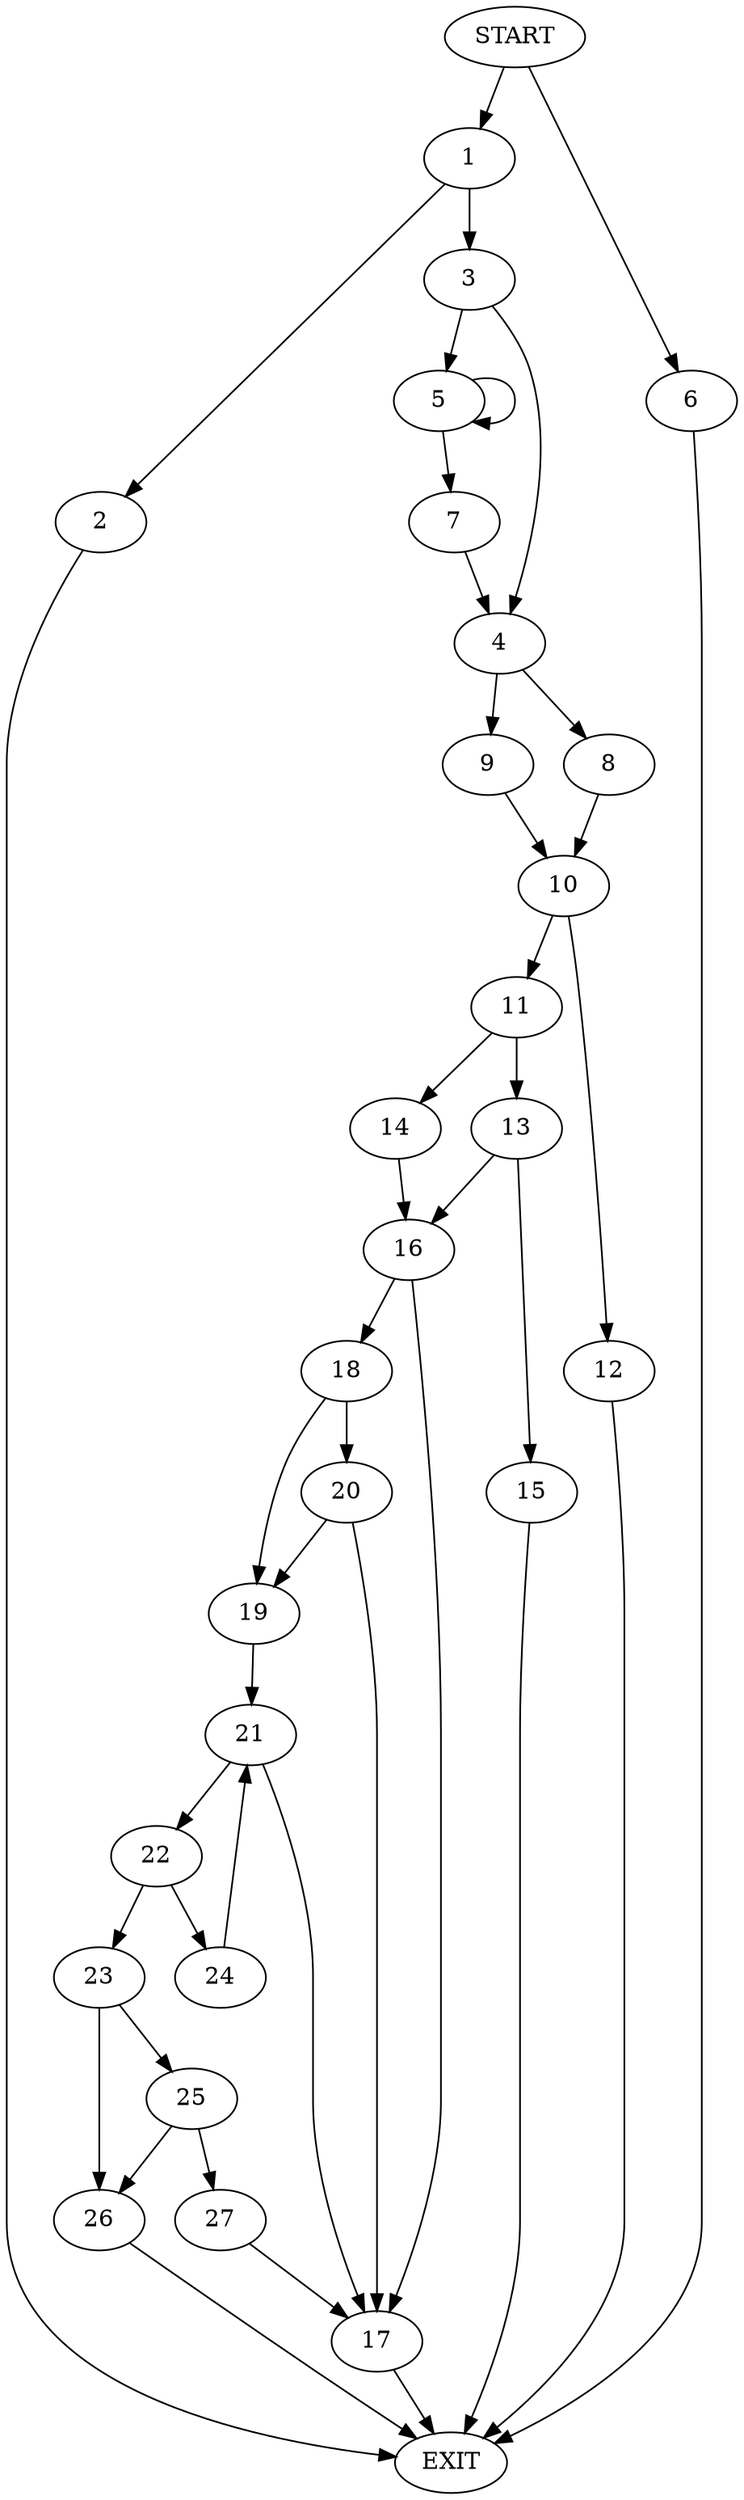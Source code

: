digraph {
0 [label="START"]
28 [label="EXIT"]
0 -> 1
1 -> 2
1 -> 3
2 -> 28
3 -> 4
3 -> 5
0 -> 6
6 -> 28
5 -> 7
5 -> 5
4 -> 8
4 -> 9
7 -> 4
9 -> 10
8 -> 10
10 -> 11
10 -> 12
11 -> 13
11 -> 14
12 -> 28
13 -> 15
13 -> 16
14 -> 16
16 -> 17
16 -> 18
15 -> 28
18 -> 19
18 -> 20
17 -> 28
19 -> 21
20 -> 17
20 -> 19
21 -> 17
21 -> 22
22 -> 23
22 -> 24
23 -> 25
23 -> 26
24 -> 21
26 -> 28
25 -> 27
25 -> 26
27 -> 17
}

